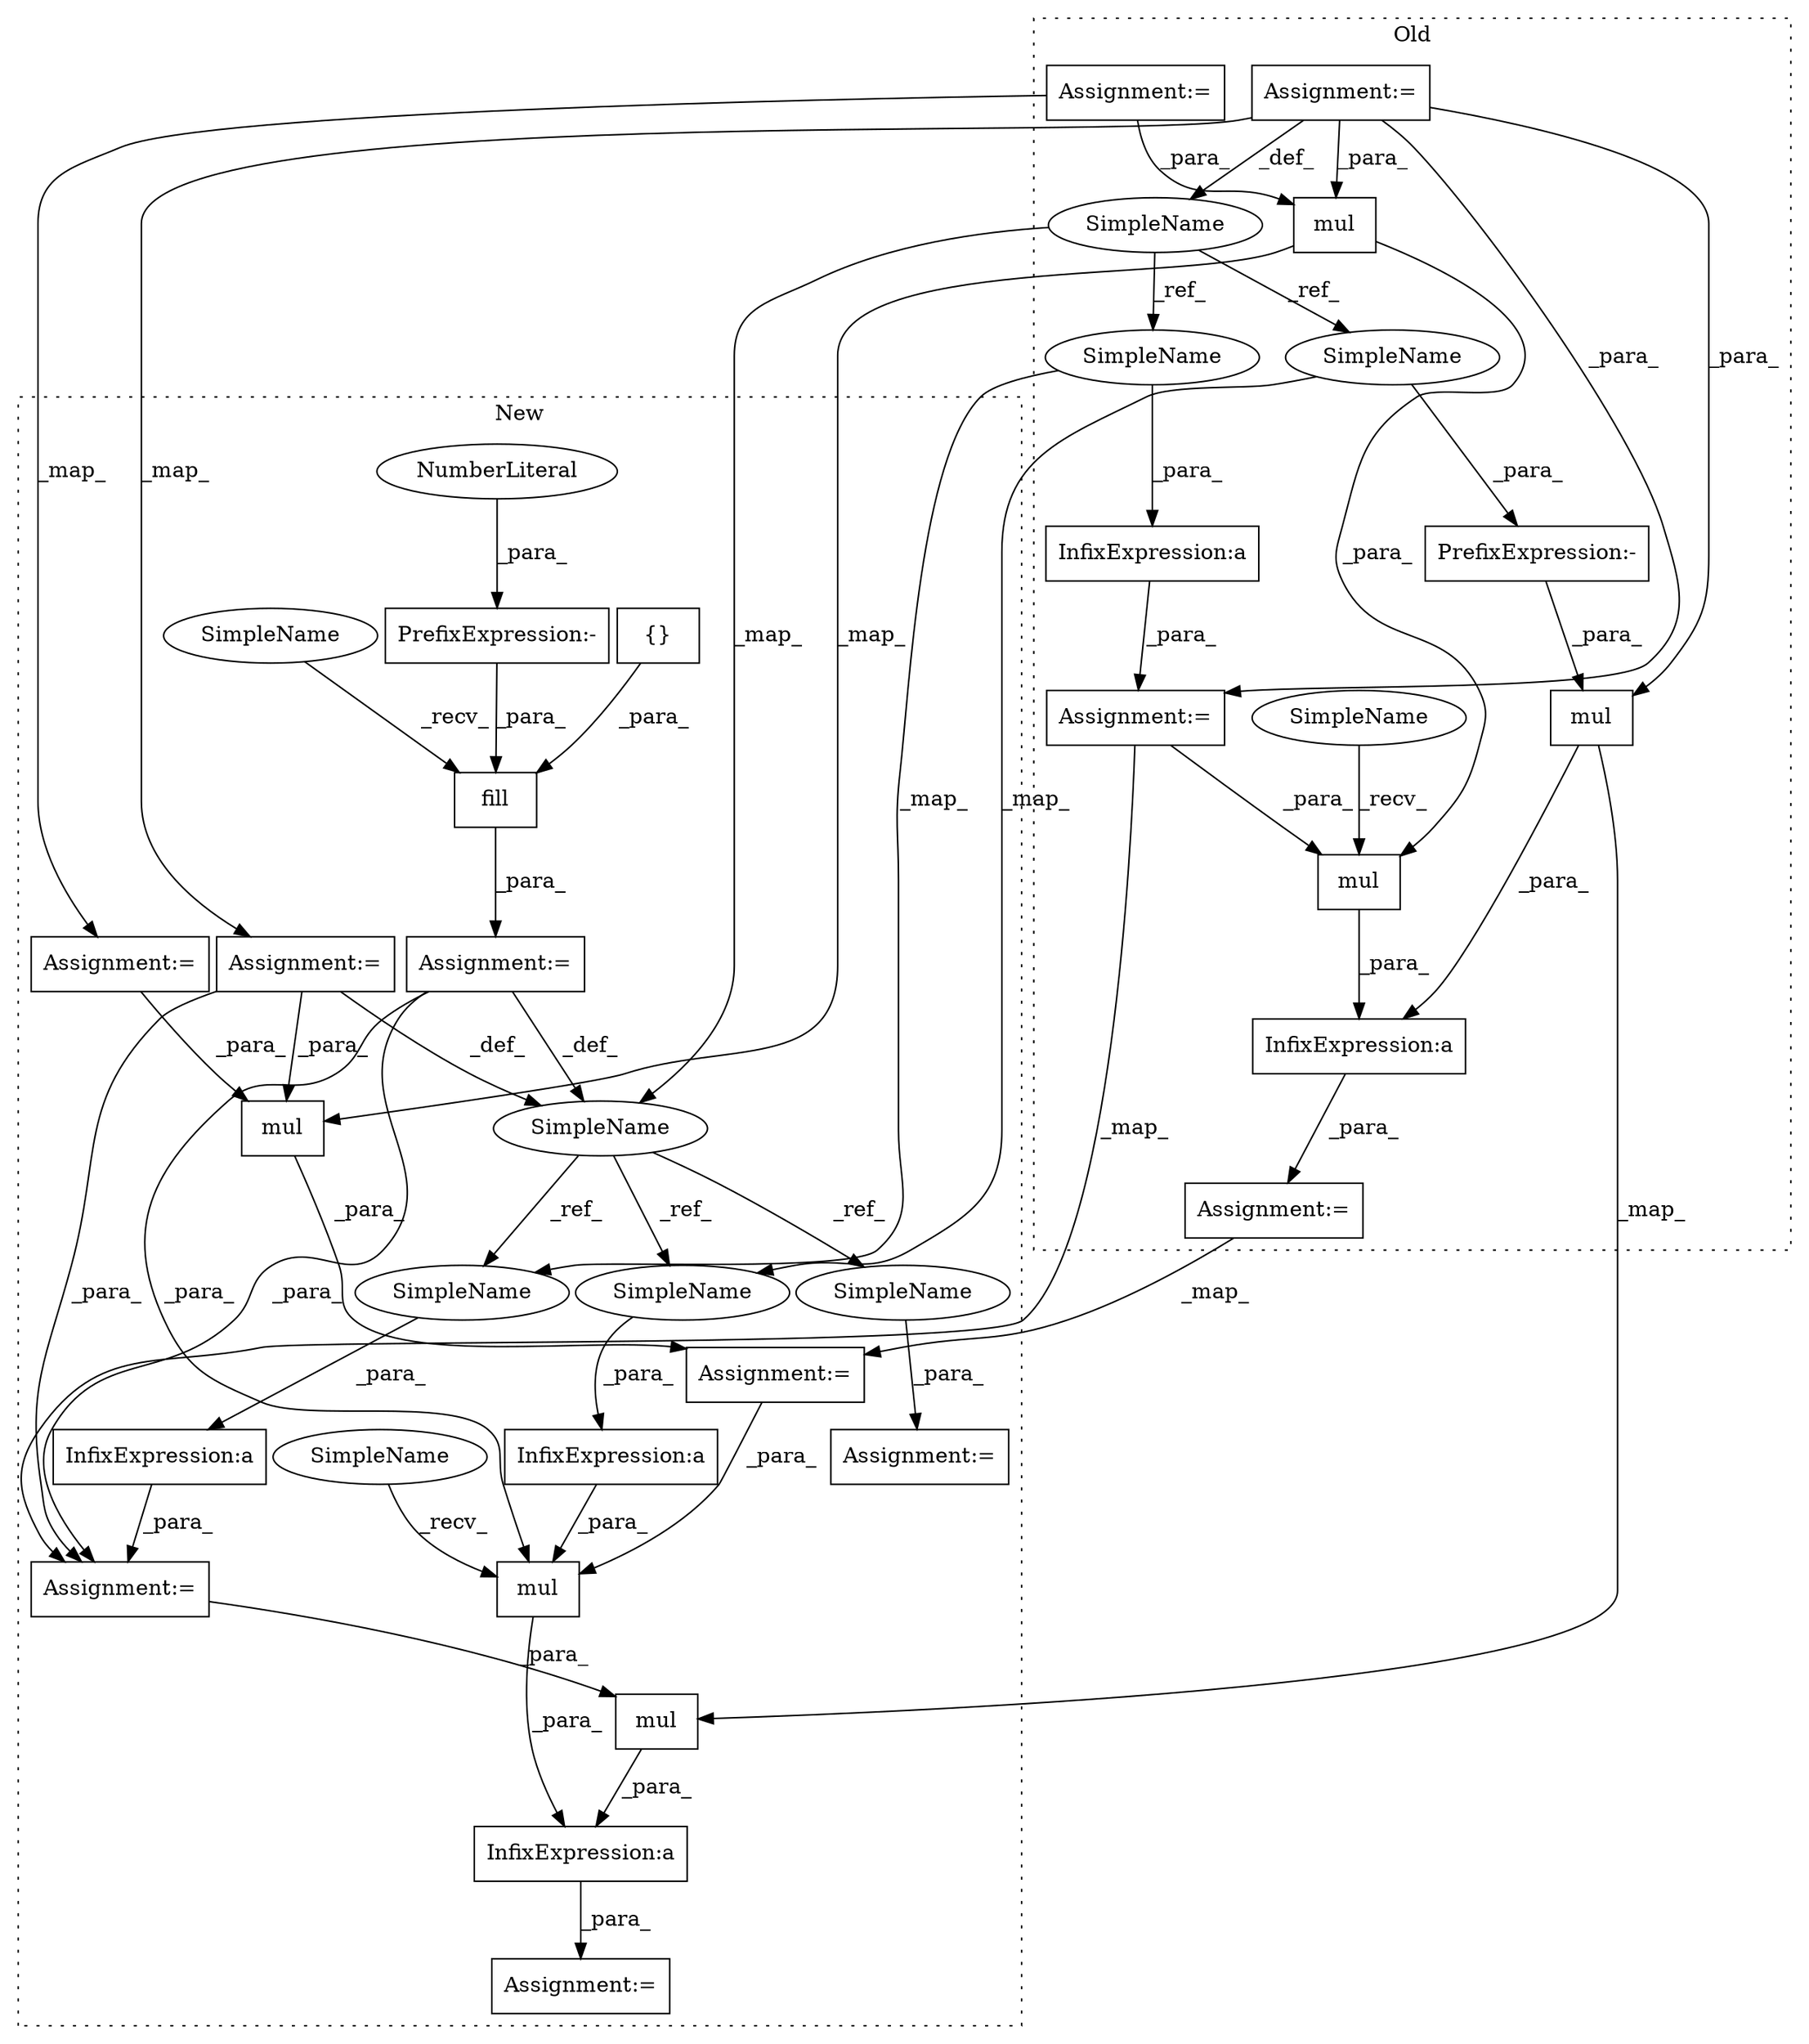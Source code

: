 digraph G {
subgraph cluster0 {
1 [label="mul" a="32" s="3593,3644" l="4,1" shape="box"];
5 [label="InfixExpression:a" a="27" s="3532" l="3" shape="box"];
6 [label="InfixExpression:a" a="27" s="3579" l="3" shape="box"];
9 [label="SimpleName" a="42" s="3425" l="9" shape="ellipse"];
11 [label="PrefixExpression:-" a="38" s="3489" l="1" shape="box"];
15 [label="mul" a="32" s="3608,3635" l="4,1" shape="box"];
16 [label="mul" a="32" s="3567,3578" l="4,1" shape="box"];
23 [label="Assignment:=" a="7" s="2785" l="1" shape="box"];
25 [label="Assignment:=" a="7" s="3331" l="1" shape="box"];
26 [label="Assignment:=" a="7" s="3515" l="1" shape="box"];
29 [label="Assignment:=" a="7" s="3554" l="1" shape="box"];
30 [label="SimpleName" a="42" s="3490" l="9" shape="ellipse"];
31 [label="SimpleName" a="42" s="3535" l="9" shape="ellipse"];
37 [label="SimpleName" a="42" s="3582" l="10" shape="ellipse"];
label = "Old";
style="dotted";
}
subgraph cluster1 {
2 [label="{}" a="4" s="3017,3038" l="1,1" shape="box"];
3 [label="Assignment:=" a="7" s="2991" l="1" shape="box"];
4 [label="InfixExpression:a" a="27" s="3742" l="3" shape="box"];
7 [label="InfixExpression:a" a="27" s="3693" l="3" shape="box"];
8 [label="InfixExpression:a" a="27" s="3646" l="3" shape="box"];
10 [label="SimpleName" a="42" s="3573" l="8" shape="ellipse"];
12 [label="mul" a="32" s="3756,3772" l="4,1" shape="box"];
13 [label="fill" a="32" s="3003,3047" l="5,1" shape="box"];
14 [label="mul" a="32" s="3537,3564" l="4,1" shape="box"];
17 [label="mul" a="32" s="3727,3741" l="4,1" shape="box"];
18 [label="Assignment:=" a="7" s="3879" l="1" shape="box"];
19 [label="PrefixExpression:-" a="38" s="3040" l="1" shape="box"];
20 [label="NumberLiteral" a="34" s="3041" l="6" shape="ellipse"];
21 [label="Assignment:=" a="7" s="3714" l="1" shape="box"];
22 [label="Assignment:=" a="7" s="2930" l="1" shape="box"];
24 [label="Assignment:=" a="7" s="3382" l="1" shape="box"];
27 [label="Assignment:=" a="7" s="3625" l="1" shape="box"];
28 [label="Assignment:=" a="7" s="3525" l="1" shape="box"];
32 [label="SimpleName" a="42" s="3880" l="8" shape="ellipse"];
33 [label="SimpleName" a="42" s="3696" l="8" shape="ellipse"];
34 [label="SimpleName" a="42" s="3649" l="8" shape="ellipse"];
35 [label="SimpleName" a="42" s="2992" l="10" shape="ellipse"];
36 [label="SimpleName" a="42" s="3745" l="10" shape="ellipse"];
label = "New";
style="dotted";
}
1 -> 6 [label="_para_"];
2 -> 13 [label="_para_"];
3 -> 27 [label="_para_"];
3 -> 12 [label="_para_"];
3 -> 10 [label="_def_"];
4 -> 21 [label="_para_"];
5 -> 26 [label="_para_"];
6 -> 29 [label="_para_"];
7 -> 12 [label="_para_"];
8 -> 27 [label="_para_"];
9 -> 31 [label="_ref_"];
9 -> 30 [label="_ref_"];
9 -> 10 [label="_map_"];
10 -> 33 [label="_ref_"];
10 -> 32 [label="_ref_"];
10 -> 34 [label="_ref_"];
11 -> 16 [label="_para_"];
12 -> 4 [label="_para_"];
13 -> 3 [label="_para_"];
14 -> 28 [label="_para_"];
15 -> 14 [label="_map_"];
15 -> 1 [label="_para_"];
16 -> 6 [label="_para_"];
16 -> 17 [label="_map_"];
17 -> 4 [label="_para_"];
19 -> 13 [label="_para_"];
20 -> 19 [label="_para_"];
22 -> 14 [label="_para_"];
22 -> 27 [label="_para_"];
22 -> 10 [label="_def_"];
23 -> 16 [label="_para_"];
23 -> 15 [label="_para_"];
23 -> 22 [label="_map_"];
23 -> 26 [label="_para_"];
23 -> 9 [label="_def_"];
24 -> 14 [label="_para_"];
25 -> 24 [label="_map_"];
25 -> 15 [label="_para_"];
26 -> 1 [label="_para_"];
26 -> 27 [label="_map_"];
27 -> 17 [label="_para_"];
28 -> 12 [label="_para_"];
29 -> 28 [label="_map_"];
30 -> 11 [label="_para_"];
30 -> 33 [label="_map_"];
31 -> 5 [label="_para_"];
31 -> 34 [label="_map_"];
32 -> 18 [label="_para_"];
33 -> 7 [label="_para_"];
34 -> 8 [label="_para_"];
35 -> 13 [label="_recv_"];
36 -> 12 [label="_recv_"];
37 -> 1 [label="_recv_"];
}